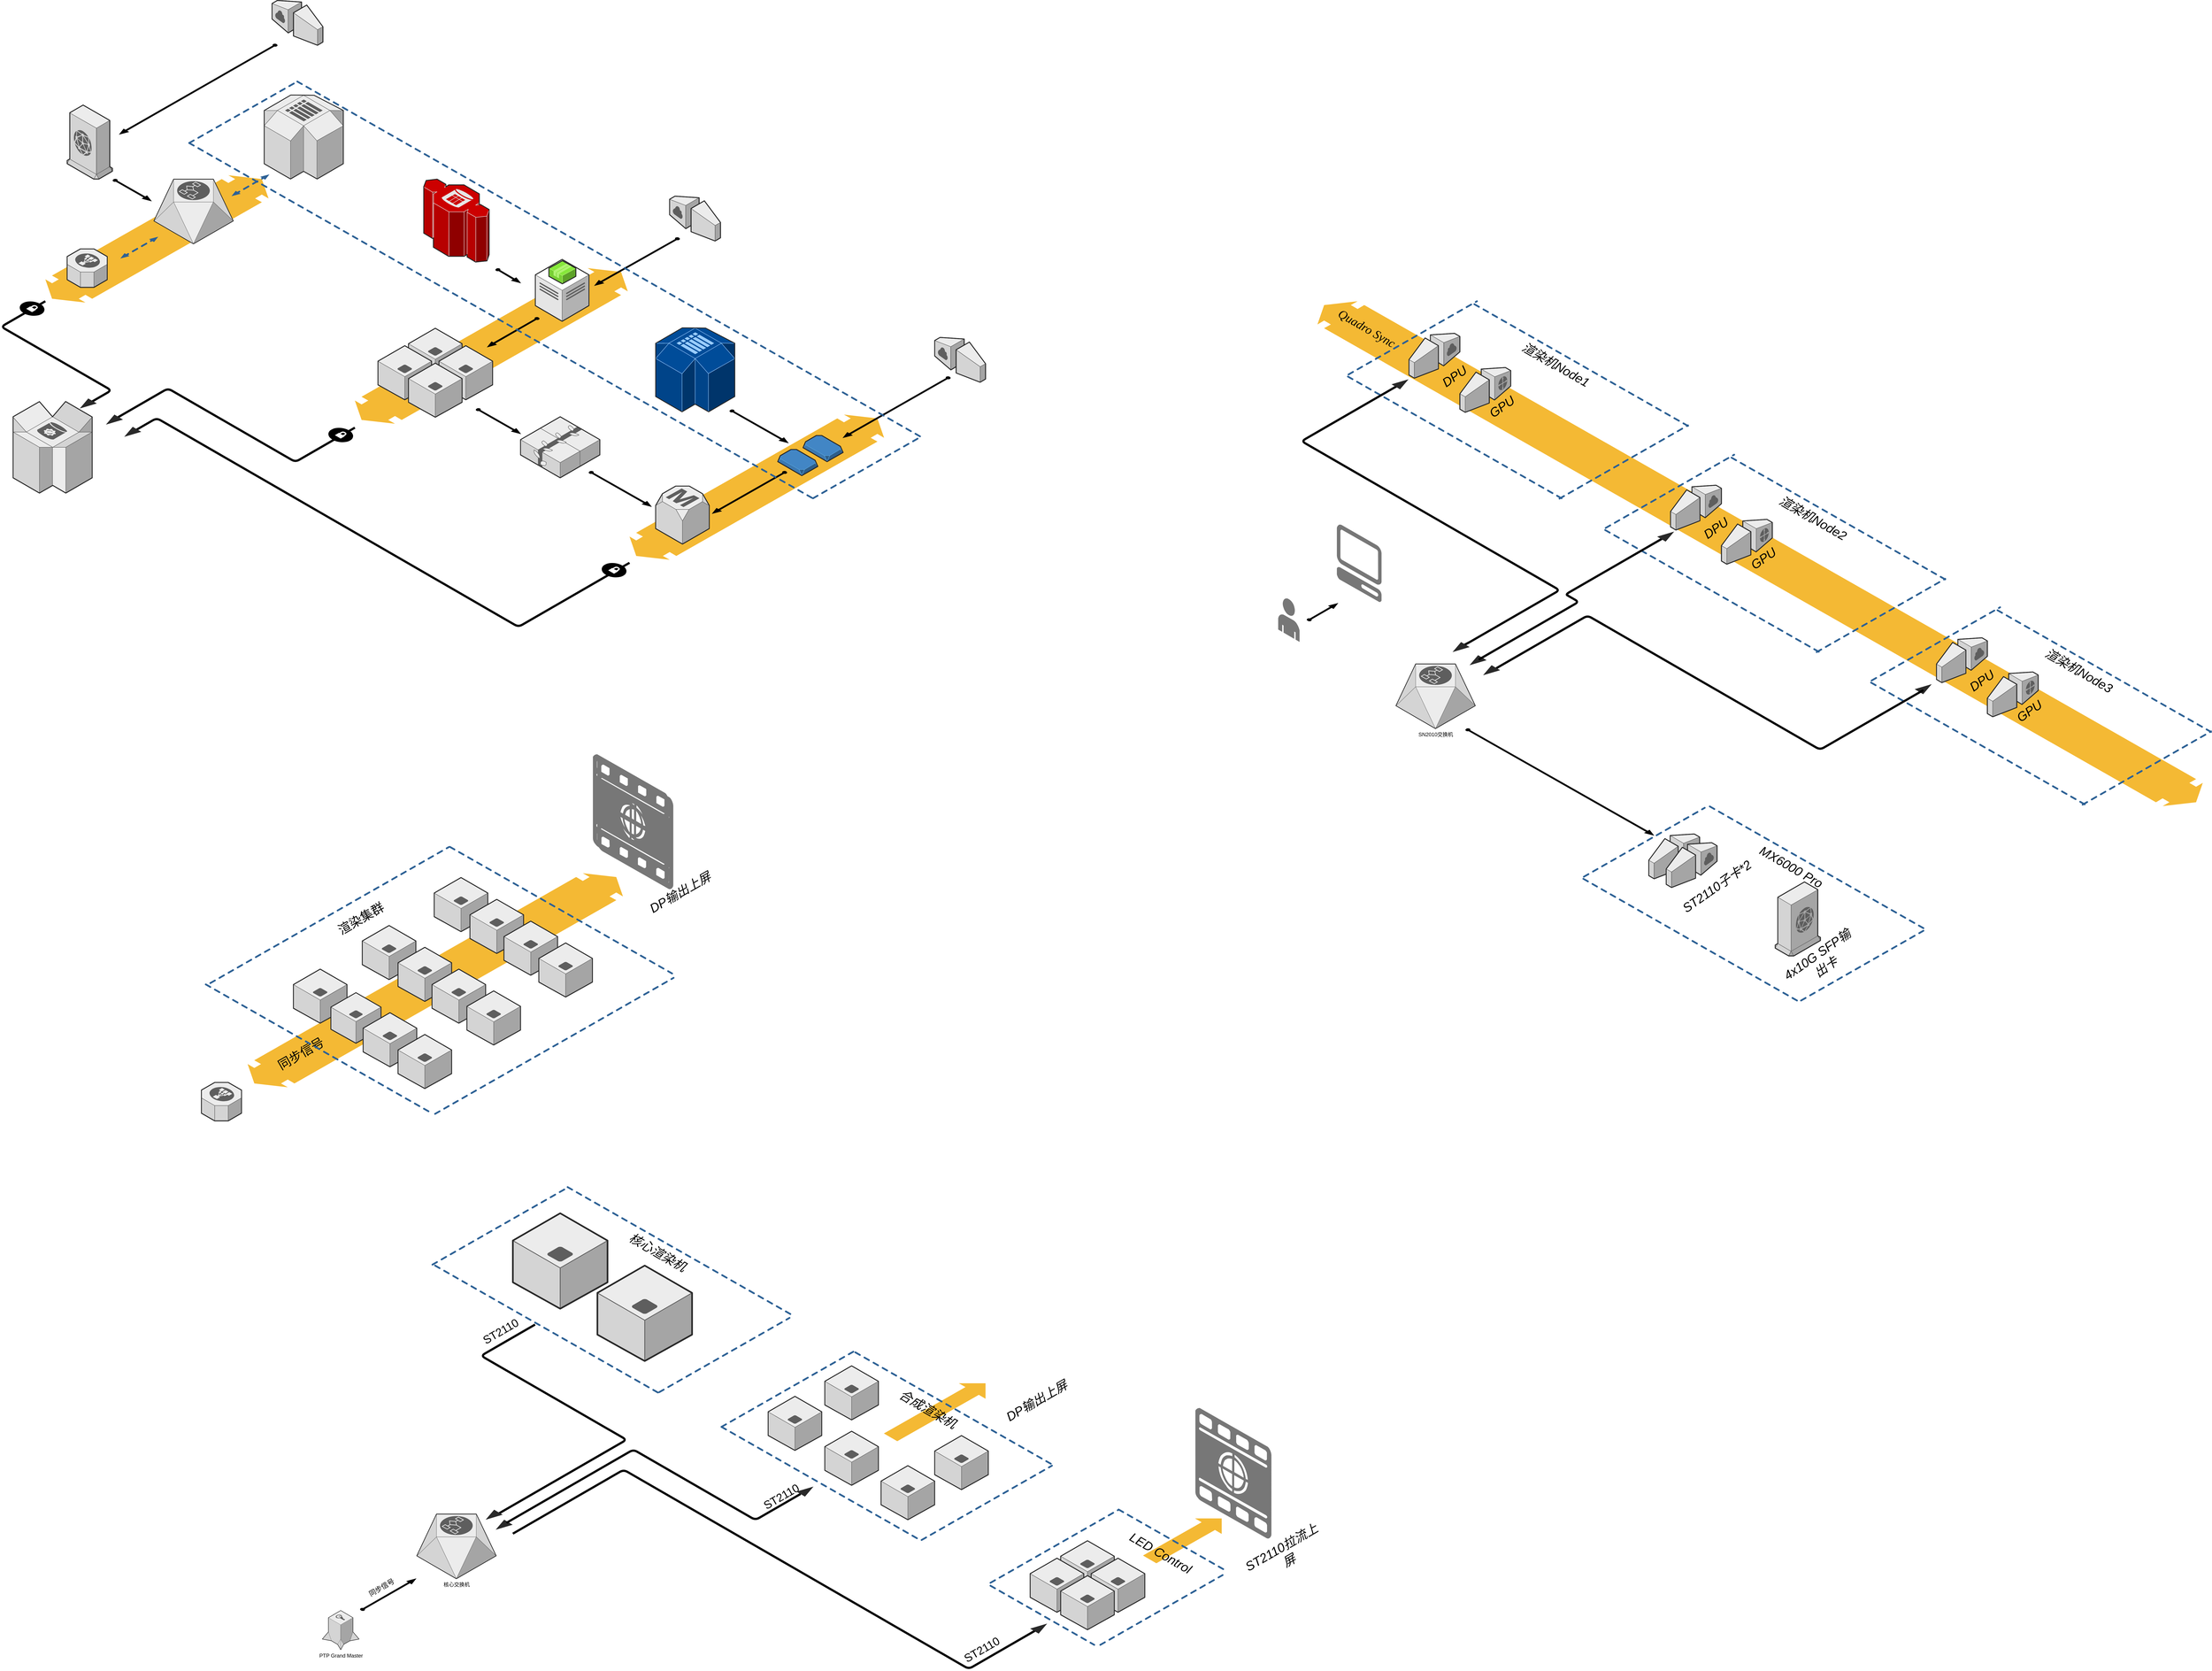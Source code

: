 <mxfile version="22.1.5" type="github">
  <diagram name="Page-1" id="aaaa8250-4180-3840-79b5-4cada1eebb92">
    <mxGraphModel dx="4973" dy="2887" grid="1" gridSize="10" guides="1" tooltips="1" connect="0" arrows="0" fold="1" page="1" pageScale="1" pageWidth="850" pageHeight="1100" background="none" math="0" shadow="0">
      <root>
        <mxCell id="0" />
        <mxCell id="1" parent="0" />
        <mxCell id="WJitUZROPLv8cLEDqopb-120" value="" style="verticalLabelPosition=bottom;html=1;verticalAlign=top;strokeWidth=1;align=center;outlineConnect=0;dashed=0;outlineConnect=0;shape=mxgraph.aws3d.flatEdge2;strokeColor=none;fillColor=#F4B934;aspect=fixed;" vertex="1" parent="1">
          <mxGeometry x="2779.86" y="3860" width="180.54" height="102.84" as="geometry" />
        </mxCell>
        <mxCell id="WJitUZROPLv8cLEDqopb-98" value="ST2110" style="edgeLabel;html=1;align=center;verticalAlign=middle;resizable=0;points=[];rotation=-30;fontSize=26;" vertex="1" connectable="0" parent="1">
          <mxGeometry x="1950.003" y="3810.004" as="geometry" />
        </mxCell>
        <mxCell id="WJitUZROPLv8cLEDqopb-100" value="" style="verticalLabelPosition=bottom;html=1;verticalAlign=top;strokeWidth=1;align=center;outlineConnect=0;dashed=0;outlineConnect=0;shape=mxgraph.aws3d.flatEdge2;strokeColor=none;fillColor=#F4B934;aspect=fixed;" vertex="1" parent="1">
          <mxGeometry x="2185.5" y="3550" width="233.2" height="132.84" as="geometry" />
        </mxCell>
        <mxCell id="WJitUZROPLv8cLEDqopb-32" value="" style="verticalLabelPosition=bottom;html=1;verticalAlign=top;strokeWidth=1;dashed=0;shape=mxgraph.aws3d.flatDoubleEdge;fillColor=#000000;aspect=fixed;rounded=1;shadow=0;comic=0;fontFamily=Verdana;fontSize=12;flipV=1;" vertex="1" parent="1">
          <mxGeometry x="726.01" y="2380" width="860.97" height="491" as="geometry" />
        </mxCell>
        <mxCell id="WJitUZROPLv8cLEDqopb-33" value="同步信号" style="text;html=1;strokeColor=none;fillColor=none;align=center;verticalAlign=middle;whiteSpace=wrap;rounded=0;shadow=1;fontStyle=0;rotation=-30;fontSize=29;" vertex="1" parent="1">
          <mxGeometry x="752.06" y="2764" width="193.44" height="60" as="geometry" />
        </mxCell>
        <mxCell id="d5ac148becb70bc-7" value="" style="verticalLabelPosition=bottom;html=1;verticalAlign=top;strokeWidth=1;dashed=0;shape=mxgraph.aws3d.flatDoubleEdge;fillColor=#000000;aspect=fixed;rounded=1;shadow=0;comic=0;fontFamily=Verdana;fontSize=12;flipV=1;" parent="1" vertex="1">
          <mxGeometry x="1602" y="1328" width="584" height="333" as="geometry" />
        </mxCell>
        <mxCell id="1a8abee3a6cfdf20-38" value="" style="verticalLabelPosition=bottom;html=1;verticalAlign=top;strokeWidth=1;dashed=0;shape=mxgraph.aws3d.flatDoubleEdge;fillColor=#000000;aspect=fixed;rounded=1;shadow=0;comic=0;fontFamily=Verdana;fontSize=12;flipV=1;" parent="1" vertex="1">
          <mxGeometry x="972" y="992" width="626" height="357" as="geometry" />
        </mxCell>
        <mxCell id="1a8abee3a6cfdf20-28" value="" style="verticalLabelPosition=bottom;html=1;verticalAlign=top;strokeWidth=1;dashed=0;shape=mxgraph.aws3d.flatDoubleEdge;fillColor=#000000;aspect=fixed;rounded=1;shadow=0;comic=0;fontFamily=Verdana;fontSize=12;flipV=1;" parent="1" vertex="1">
          <mxGeometry x="262" y="779" width="512" height="292" as="geometry" />
        </mxCell>
        <mxCell id="1a8abee3a6cfdf20-3" value="" style="edgeStyle=isometricEdgeStyle;endArrow=none;html=1;labelBackgroundColor=none;strokeWidth=5;fontFamily=Verdana;fontSize=12" parent="1" edge="1">
          <mxGeometry width="50" height="100" relative="1" as="geometry">
            <mxPoint x="352" y="1308" as="sourcePoint" />
            <mxPoint x="262" y="1068" as="targetPoint" />
            <Array as="points">
              <mxPoint x="302" y="1208" />
            </Array>
          </mxGeometry>
        </mxCell>
        <mxCell id="1a8abee3a6cfdf20-4" value="" style="verticalLabelPosition=bottom;html=1;verticalAlign=top;strokeWidth=1;dashed=0;shape=mxgraph.aws3d.dynamoDb;fillColor=#ECECEC;strokeColor=#5E5E5E;aspect=fixed;rounded=1;shadow=0;comic=0;fontSize=12" parent="1" vertex="1">
          <mxGeometry x="188" y="1298" width="181.5" height="210" as="geometry" />
        </mxCell>
        <mxCell id="1a8abee3a6cfdf20-5" value="" style="edgeStyle=isometricEdgeStyle;endArrow=none;html=1;labelBackgroundColor=none;strokeColor=#000000;strokeWidth=5;fontFamily=Verdana;fontSize=12" parent="1" edge="1">
          <mxGeometry width="50" height="100" relative="1" as="geometry">
            <mxPoint x="422" y="1338" as="sourcePoint" />
            <mxPoint x="972" y="1358" as="targetPoint" />
            <Array as="points">
              <mxPoint x="682" y="1348" />
            </Array>
          </mxGeometry>
        </mxCell>
        <mxCell id="1a8abee3a6cfdf20-6" value="" style="verticalLabelPosition=bottom;html=1;verticalAlign=top;strokeWidth=1;dashed=0;shape=mxgraph.aws3d.elasticLoadBalancing;fillColor=#ECECEC;strokeColor=#5E5E5E;aspect=fixed;rounded=1;shadow=0;comic=0;fontSize=12;" parent="1" vertex="1">
          <mxGeometry x="312" y="948" width="92" height="88.17" as="geometry" />
        </mxCell>
        <mxCell id="1a8abee3a6cfdf20-7" value="" style="verticalLabelPosition=bottom;html=1;verticalAlign=top;strokeWidth=1;dashed=0;shape=mxgraph.aws3d.workflowService;fillColor=#ECECEC;strokeColor=#5E5E5E;aspect=fixed;rounded=1;shadow=0;comic=0;fontSize=12" parent="1" vertex="1">
          <mxGeometry x="511" y="788" width="182.2" height="148.4" as="geometry" />
        </mxCell>
        <mxCell id="1a8abee3a6cfdf20-8" value="" style="verticalLabelPosition=bottom;html=1;verticalAlign=top;strokeWidth=1;dashed=0;shape=mxgraph.aws3d.cloudfront;fillColor=#ECECEC;strokeColor=#5E5E5E;aspect=fixed;rounded=1;shadow=0;comic=0;fontSize=12" parent="1" vertex="1">
          <mxGeometry x="312" y="618" width="103.8" height="169.8" as="geometry" />
        </mxCell>
        <mxCell id="1a8abee3a6cfdf20-9" value="" style="verticalLabelPosition=bottom;html=1;verticalAlign=top;strokeWidth=1;dashed=0;shape=mxgraph.aws3d.internetGateway;fillColor=#ECECEC;strokeColor=#5E5E5E;aspect=fixed;rounded=1;shadow=0;comic=0;fontSize=12;flipH=1;flipV=0;" parent="1" vertex="1">
          <mxGeometry x="782" y="378" width="116.7" height="102.8" as="geometry" />
        </mxCell>
        <mxCell id="1a8abee3a6cfdf20-10" value="" style="verticalLabelPosition=bottom;html=1;verticalAlign=top;strokeWidth=1;dashed=0;shape=mxgraph.aws3d.internetGateway;fillColor=#ECECEC;strokeColor=#5E5E5E;aspect=fixed;rounded=1;shadow=0;comic=0;fontSize=12;flipH=1;flipV=0;" parent="1" vertex="1">
          <mxGeometry x="1694" y="827" width="116.7" height="102.8" as="geometry" />
        </mxCell>
        <mxCell id="1a8abee3a6cfdf20-11" value="" style="verticalLabelPosition=bottom;html=1;verticalAlign=top;strokeWidth=1;dashed=0;shape=mxgraph.aws3d.internetGateway;fillColor=#ECECEC;strokeColor=#5E5E5E;aspect=fixed;rounded=1;shadow=0;comic=0;fontSize=12;flipH=1;flipV=0;" parent="1" vertex="1">
          <mxGeometry x="2302" y="1151" width="116.7" height="102.8" as="geometry" />
        </mxCell>
        <mxCell id="1a8abee3a6cfdf20-12" value="" style="verticalLabelPosition=bottom;html=1;verticalAlign=top;strokeWidth=1;dashed=0;shape=mxgraph.aws3d.redshift;fillColor=#CC0000;strokeColor=#E6E6E6;aspect=fixed;rounded=1;shadow=0;comic=0;fontSize=12" parent="1" vertex="1">
          <mxGeometry x="1130" y="788" width="150" height="190" as="geometry" />
        </mxCell>
        <mxCell id="1a8abee3a6cfdf20-13" value="" style="verticalLabelPosition=bottom;html=1;verticalAlign=top;strokeWidth=1;dashed=0;shape=mxgraph.aws3d.simpleDb2;fillColor=#ECECEC;strokeColor=#5E5E5E;aspect=fixed;rounded=1;shadow=0;comic=0;fontSize=12" parent="1" vertex="1">
          <mxGeometry x="764" y="595" width="181.5" height="192.6" as="geometry" />
        </mxCell>
        <mxCell id="1a8abee3a6cfdf20-14" value="" style="verticalLabelPosition=bottom;html=1;verticalAlign=top;strokeWidth=1;dashed=0;shape=mxgraph.aws3d.snapshot;fillColor=#4286c5;strokeColor=#57A2D8;aspect=fixed;rounded=1;shadow=0;comic=0;fontSize=12" parent="1" vertex="1">
          <mxGeometry x="2000" y="1376" width="92" height="60" as="geometry" />
        </mxCell>
        <mxCell id="1a8abee3a6cfdf20-15" value="" style="verticalLabelPosition=bottom;html=1;verticalAlign=top;strokeWidth=1;dashed=0;shape=mxgraph.aws3d.application_server;fillColor=#ECECEC;strokeColor=#5E5E5E;aspect=fixed;rounded=1;shadow=0;comic=0;fontSize=12" parent="1" vertex="1">
          <mxGeometry x="1095" y="1130" width="123" height="124" as="geometry" />
        </mxCell>
        <mxCell id="1a8abee3a6cfdf20-16" value="" style="verticalLabelPosition=bottom;html=1;verticalAlign=top;strokeWidth=1;dashed=0;shape=mxgraph.aws3d.application_server;fillColor=#ECECEC;strokeColor=#5E5E5E;aspect=fixed;rounded=1;shadow=0;comic=0;fontSize=12" parent="1" vertex="1">
          <mxGeometry x="1025" y="1170" width="123" height="124" as="geometry" />
        </mxCell>
        <mxCell id="1a8abee3a6cfdf20-17" value="" style="verticalLabelPosition=bottom;html=1;verticalAlign=top;strokeWidth=1;dashed=0;shape=mxgraph.aws3d.application_server;fillColor=#ECECEC;strokeColor=#5E5E5E;aspect=fixed;rounded=1;shadow=0;comic=0;fontSize=12" parent="1" vertex="1">
          <mxGeometry x="1165" y="1170" width="123" height="124" as="geometry" />
        </mxCell>
        <mxCell id="1a8abee3a6cfdf20-18" value="" style="verticalLabelPosition=bottom;html=1;verticalAlign=top;strokeWidth=1;dashed=0;shape=mxgraph.aws3d.application_server;fillColor=#ECECEC;strokeColor=#5E5E5E;aspect=fixed;rounded=1;shadow=0;comic=0;fontSize=12" parent="1" vertex="1">
          <mxGeometry x="1095" y="1210" width="123" height="124" as="geometry" />
        </mxCell>
        <mxCell id="1a8abee3a6cfdf20-19" value="" style="verticalLabelPosition=bottom;html=1;verticalAlign=top;strokeWidth=1;dashed=0;shape=mxgraph.aws3d.elasticBeanstalk;fillColor=#ECECEC;strokeColor=#5E5E5E;aspect=fixed;rounded=1;shadow=0;comic=0;fontSize=12" parent="1" vertex="1">
          <mxGeometry x="1352" y="1333" width="182" height="140" as="geometry" />
        </mxCell>
        <mxCell id="1a8abee3a6cfdf20-20" value="" style="verticalLabelPosition=bottom;html=1;verticalAlign=top;strokeWidth=1;dashed=0;shape=mxgraph.aws3d.simpleDb2;fillColor=#004C99;strokeColor=#99CCFF;aspect=fixed;rounded=1;shadow=0;comic=0;fontSize=12" parent="1" vertex="1">
          <mxGeometry x="1662" y="1129" width="181.5" height="192.6" as="geometry" />
        </mxCell>
        <mxCell id="1a8abee3a6cfdf20-22" value="" style="verticalLabelPosition=bottom;html=1;verticalAlign=top;strokeWidth=1;dashed=0;shape=mxgraph.aws3d.dataCenter;fillColor=#ffffff;strokeColor=#5E5E5E;aspect=fixed;rounded=1;shadow=0;comic=0;fontSize=12" parent="1" vertex="1">
          <mxGeometry x="1386" y="972" width="123" height="142" as="geometry" />
        </mxCell>
        <mxCell id="1a8abee3a6cfdf20-23" value="" style="verticalLabelPosition=bottom;html=1;verticalAlign=top;strokeWidth=1;dashed=0;shape=mxgraph.aws3d.application2;fillColor=#86E83A;strokeColor=#B0F373;aspect=fixed;rounded=1;shadow=0;comic=0;fontSize=12" parent="1" vertex="1">
          <mxGeometry x="1417" y="975" width="62" height="53" as="geometry" />
        </mxCell>
        <mxCell id="1a8abee3a6cfdf20-25" value="" style="verticalLabelPosition=bottom;html=1;verticalAlign=top;strokeWidth=1;dashed=0;shape=mxgraph.aws3d.arrowhead;aspect=fixed;rounded=1;shadow=0;comic=0;fillColor=none;fontFamily=Verdana;fontSize=12;fontColor=#000000;flipV=1;" parent="1" vertex="1">
          <mxGeometry x="341" y="1291" width="39" height="23" as="geometry" />
        </mxCell>
        <mxCell id="1a8abee3a6cfdf20-27" value="" style="verticalLabelPosition=bottom;html=1;verticalAlign=top;strokeWidth=1;dashed=0;shape=mxgraph.aws3d.arrowhead;aspect=fixed;rounded=1;shadow=0;comic=0;fillColor=none;fontFamily=Verdana;fontSize=12;fontColor=#000000;flipV=1;" parent="1" vertex="1">
          <mxGeometry x="401" y="1328" width="39" height="23" as="geometry" />
        </mxCell>
        <mxCell id="1a8abee3a6cfdf20-1" value="" style="verticalLabelPosition=bottom;html=1;verticalAlign=top;strokeWidth=1;dashed=0;shape=mxgraph.aws3d.secureConnection;fillColor=#000000;strokeColor=#ffffff;aspect=fixed;rounded=1;shadow=0;comic=0;fontSize=12" parent="1" vertex="1">
          <mxGeometry x="203" y="1068" width="57.0" height="34" as="geometry" />
        </mxCell>
        <mxCell id="1a8abee3a6cfdf20-29" value="" style="verticalLabelPosition=bottom;html=1;verticalAlign=top;strokeWidth=1;dashed=0;shape=mxgraph.aws3d.dashedEdgeDouble;fillColor=#000000;aspect=fixed;rounded=1;shadow=0;comic=0;fontFamily=Verdana;fontSize=12;flipV=1;" parent="1" vertex="1">
          <mxGeometry x="434" y="920" width="87" height="50" as="geometry" />
        </mxCell>
        <mxCell id="1a8abee3a6cfdf20-30" value="" style="verticalLabelPosition=bottom;html=1;verticalAlign=top;strokeWidth=1;dashed=0;shape=mxgraph.aws3d.dashedEdgeDouble;fillColor=#000000;aspect=fixed;rounded=1;shadow=0;comic=0;fontFamily=Verdana;fontSize=12;flipV=1;" parent="1" vertex="1">
          <mxGeometry x="689" y="777" width="87" height="50" as="geometry" />
        </mxCell>
        <mxCell id="1a8abee3a6cfdf20-33" value="" style="verticalLabelPosition=bottom;html=1;verticalAlign=top;strokeWidth=1;dashed=0;shape=mxgraph.aws3d.arrowSE;fillColor=#000000;aspect=fixed;rounded=1;shadow=0;comic=0;fontFamily=Verdana;fontSize=12;" parent="1" vertex="1">
          <mxGeometry x="417" y="788" width="88" height="50" as="geometry" />
        </mxCell>
        <mxCell id="1a8abee3a6cfdf20-34" value="" style="verticalLabelPosition=bottom;html=1;verticalAlign=top;strokeWidth=1;dashed=0;shape=mxgraph.aws3d.arrowSW;fillColor=#000000;aspect=fixed;rounded=1;shadow=0;comic=0;fontFamily=Verdana;fontSize=12;" parent="1" vertex="1">
          <mxGeometry x="432" y="478" width="362" height="207" as="geometry" />
        </mxCell>
        <mxCell id="1a8abee3a6cfdf20-35" value="" style="verticalLabelPosition=bottom;html=1;verticalAlign=top;strokeWidth=1;dashed=0;shape=mxgraph.aws3d.arrowSE;fillColor=#000000;aspect=fixed;rounded=1;shadow=0;comic=0;fontFamily=Verdana;fontSize=12" parent="1" vertex="1">
          <mxGeometry x="1295" y="993" width="57" height="33" as="geometry" />
        </mxCell>
        <mxCell id="1a8abee3a6cfdf20-36" value="" style="verticalLabelPosition=bottom;html=1;verticalAlign=top;strokeWidth=1;dashed=0;shape=mxgraph.aws3d.arrowSW;fillColor=#000000;aspect=fixed;rounded=1;shadow=0;comic=0;fontFamily=Verdana;fontSize=12" parent="1" vertex="1">
          <mxGeometry x="1522" y="922" width="195" height="110" as="geometry" />
        </mxCell>
        <mxCell id="1a8abee3a6cfdf20-37" value="" style="verticalLabelPosition=bottom;html=1;verticalAlign=top;strokeWidth=1;dashed=0;shape=mxgraph.aws3d.arrowSW;fillColor=#000000;aspect=fixed;rounded=1;shadow=0;comic=0;fontFamily=Verdana;fontSize=12" parent="1" vertex="1">
          <mxGeometry x="1276" y="1105" width="119" height="68" as="geometry" />
        </mxCell>
        <mxCell id="1a8abee3a6cfdf20-39" value="" style="verticalLabelPosition=bottom;html=1;verticalAlign=top;strokeWidth=1;dashed=0;shape=mxgraph.aws3d.arrowSE;fillColor=#000000;aspect=fixed;rounded=1;shadow=0;comic=0;fontFamily=Verdana;fontSize=12" parent="1" vertex="1">
          <mxGeometry x="1250" y="1314" width="102" height="58" as="geometry" />
        </mxCell>
        <mxCell id="d5ac148becb70bc-1" value="" style="verticalLabelPosition=bottom;html=1;verticalAlign=top;strokeWidth=1;dashed=0;shape=mxgraph.aws3d.arrowSE;fillColor=#000000;aspect=fixed;rounded=1;shadow=0;comic=0;fontFamily=Verdana;fontSize=12" parent="1" vertex="1">
          <mxGeometry x="1509" y="1458" width="143" height="81" as="geometry" />
        </mxCell>
        <mxCell id="d5ac148becb70bc-2" value="" style="verticalLabelPosition=bottom;html=1;verticalAlign=top;strokeWidth=1;dashed=0;shape=mxgraph.aws3d.snapshot;fillColor=#4286c5;strokeColor=#57A2D8;aspect=fixed;rounded=1;shadow=0;comic=0;fontFamily=Verdana;fontSize=12" parent="1" vertex="1">
          <mxGeometry x="1942" y="1408" width="92" height="60" as="geometry" />
        </mxCell>
        <mxCell id="d5ac148becb70bc-3" value="" style="verticalLabelPosition=bottom;html=1;verticalAlign=top;strokeWidth=1;dashed=0;shape=mxgraph.aws3d.rdsMaster;fillColor=#ECECEC;strokeColor=#5E5E5E;aspect=fixed;rounded=1;shadow=0;comic=0;fontFamily=Verdana;fontSize=12" parent="1" vertex="1">
          <mxGeometry x="1662" y="1492" width="123" height="133" as="geometry" />
        </mxCell>
        <mxCell id="d5ac148becb70bc-4" value="" style="verticalLabelPosition=bottom;html=1;verticalAlign=top;strokeWidth=1;dashed=0;shape=mxgraph.aws3d.arrowSW;fillColor=#000000;aspect=fixed;rounded=1;shadow=0;comic=0;fontFamily=Verdana;fontSize=12" parent="1" vertex="1">
          <mxGeometry x="1792" y="1458" width="171" height="97" as="geometry" />
        </mxCell>
        <mxCell id="d5ac148becb70bc-5" value="" style="verticalLabelPosition=bottom;html=1;verticalAlign=top;strokeWidth=1;dashed=0;shape=mxgraph.aws3d.arrowSE;fillColor=#000000;aspect=fixed;rounded=1;shadow=0;comic=0;fontFamily=Verdana;fontSize=12" parent="1" vertex="1">
          <mxGeometry x="1832" y="1317" width="134" height="76" as="geometry" />
        </mxCell>
        <mxCell id="d5ac148becb70bc-6" value="" style="verticalLabelPosition=bottom;html=1;verticalAlign=top;strokeWidth=1;dashed=0;shape=mxgraph.aws3d.arrowSW;fillColor=#000000;aspect=fixed;rounded=1;shadow=0;comic=0;fontFamily=Verdana;fontSize=12" parent="1" vertex="1">
          <mxGeometry x="2092" y="1241" width="246" height="140" as="geometry" />
        </mxCell>
        <mxCell id="d5ac148becb70bc-8" value="" style="verticalLabelPosition=bottom;html=1;verticalAlign=top;strokeWidth=1;dashed=0;shape=mxgraph.aws3d.dashedArrowlessEdge;aspect=fixed;rounded=1;shadow=0;comic=0;fontFamily=Verdana;fontSize=12" parent="1" vertex="1">
          <mxGeometry x="840" y="564" width="1432" height="816" as="geometry" />
        </mxCell>
        <mxCell id="d5ac148becb70bc-9" value="" style="verticalLabelPosition=bottom;html=1;verticalAlign=top;strokeWidth=1;dashed=0;shape=mxgraph.aws3d.dashedArrowlessEdge;aspect=fixed;rounded=1;shadow=0;comic=0;fontFamily=Verdana;fontSize=12" parent="1" vertex="1">
          <mxGeometry x="592" y="705" width="1432" height="816" as="geometry" />
        </mxCell>
        <mxCell id="d5ac148becb70bc-10" value="" style="verticalLabelPosition=bottom;html=1;verticalAlign=top;strokeWidth=1;dashed=0;shape=mxgraph.aws3d.dashedArrowlessEdge;fillColor=#000000;aspect=fixed;rounded=1;shadow=0;comic=0;fontFamily=Verdana;fontSize=12;fontColor=#000000;flipV=1;" parent="1" vertex="1">
          <mxGeometry x="592" y="564" width="248" height="141" as="geometry" />
        </mxCell>
        <mxCell id="d5ac148becb70bc-12" value="" style="verticalLabelPosition=bottom;html=1;verticalAlign=top;strokeWidth=1;dashed=0;shape=mxgraph.aws3d.dashedArrowlessEdge;aspect=fixed;rounded=1;shadow=0;comic=0;fontFamily=Verdana;fontSize=12;flipV=1;" parent="1" vertex="1">
          <mxGeometry x="2023" y="1378" width="249" height="142" as="geometry" />
        </mxCell>
        <mxCell id="1a8abee3a6cfdf20-2" value="" style="verticalLabelPosition=bottom;html=1;verticalAlign=top;strokeWidth=1;dashed=0;shape=mxgraph.aws3d.secureConnection;fillColor=#000000;strokeColor=#ffffff;aspect=fixed;rounded=1;shadow=0;comic=0;fontSize=12" parent="1" vertex="1">
          <mxGeometry x="911" y="1358" width="57.0" height="34" as="geometry" />
        </mxCell>
        <mxCell id="d5ac148becb70bc-14" value="" style="edgeStyle=isometricEdgeStyle;endArrow=none;html=1;labelBackgroundColor=none;strokeWidth=5;fontFamily=Verdana;fontSize=12" parent="1" edge="1">
          <mxGeometry width="50" height="100" relative="1" as="geometry">
            <mxPoint x="462" y="1368" as="sourcePoint" />
            <mxPoint x="1602" y="1668" as="targetPoint" />
            <Array as="points">
              <mxPoint x="902" y="1558" />
            </Array>
          </mxGeometry>
        </mxCell>
        <mxCell id="d5ac148becb70bc-15" value="" style="verticalLabelPosition=bottom;html=1;verticalAlign=top;strokeWidth=1;dashed=0;shape=mxgraph.aws3d.arrowhead;aspect=fixed;rounded=1;shadow=0;comic=0;fillColor=none;fontFamily=Verdana;fontSize=12;fontColor=#000000;flipV=1;" parent="1" vertex="1">
          <mxGeometry x="443" y="1356" width="39" height="23" as="geometry" />
        </mxCell>
        <mxCell id="d5ac148becb70bc-16" value="" style="verticalLabelPosition=bottom;html=1;verticalAlign=top;strokeWidth=1;dashed=0;shape=mxgraph.aws3d.secureConnection;fillColor=#000000;strokeColor=#ffffff;aspect=fixed;rounded=1;shadow=0;comic=0;fontSize=12" parent="1" vertex="1">
          <mxGeometry x="1538" y="1668" width="57.0" height="34" as="geometry" />
        </mxCell>
        <mxCell id="WJitUZROPLv8cLEDqopb-4" value="" style="verticalLabelPosition=bottom;html=1;verticalAlign=top;strokeWidth=1;dashed=0;shape=mxgraph.aws3d.application_server;fillColor=#ECECEC;strokeColor=#5E5E5E;aspect=fixed;rounded=1;shadow=0;comic=0;fontSize=12" vertex="1" parent="1">
          <mxGeometry x="1154" y="2390" width="123" height="124" as="geometry" />
        </mxCell>
        <mxCell id="WJitUZROPLv8cLEDqopb-5" value="" style="verticalLabelPosition=bottom;html=1;verticalAlign=top;strokeWidth=1;dashed=0;shape=mxgraph.aws3d.application_server;fillColor=#ECECEC;strokeColor=#5E5E5E;aspect=fixed;rounded=1;shadow=0;comic=0;fontSize=12" vertex="1" parent="1">
          <mxGeometry x="1236" y="2440" width="123" height="124" as="geometry" />
        </mxCell>
        <mxCell id="WJitUZROPLv8cLEDqopb-6" value="" style="verticalLabelPosition=bottom;html=1;verticalAlign=top;strokeWidth=1;dashed=0;shape=mxgraph.aws3d.application_server;fillColor=#ECECEC;strokeColor=#5E5E5E;aspect=fixed;rounded=1;shadow=0;comic=0;fontSize=12" vertex="1" parent="1">
          <mxGeometry x="1314" y="2490" width="123" height="124" as="geometry" />
        </mxCell>
        <mxCell id="WJitUZROPLv8cLEDqopb-7" value="" style="verticalLabelPosition=bottom;html=1;verticalAlign=top;strokeWidth=1;dashed=0;shape=mxgraph.aws3d.application_server;fillColor=#ECECEC;strokeColor=#5E5E5E;aspect=fixed;rounded=1;shadow=0;comic=0;fontSize=12" vertex="1" parent="1">
          <mxGeometry x="1394" y="2540" width="123" height="124" as="geometry" />
        </mxCell>
        <mxCell id="WJitUZROPLv8cLEDqopb-8" value="" style="verticalLabelPosition=bottom;html=1;verticalAlign=top;strokeWidth=1;dashed=0;shape=mxgraph.aws3d.application_server;fillColor=#ECECEC;strokeColor=#5E5E5E;aspect=fixed;rounded=1;shadow=0;comic=0;fontSize=12" vertex="1" parent="1">
          <mxGeometry x="989" y="2500" width="123" height="124" as="geometry" />
        </mxCell>
        <mxCell id="WJitUZROPLv8cLEDqopb-9" value="" style="verticalLabelPosition=bottom;html=1;verticalAlign=top;strokeWidth=1;dashed=0;shape=mxgraph.aws3d.application_server;fillColor=#ECECEC;strokeColor=#5E5E5E;aspect=fixed;rounded=1;shadow=0;comic=0;fontSize=12" vertex="1" parent="1">
          <mxGeometry x="1071" y="2550" width="123" height="124" as="geometry" />
        </mxCell>
        <mxCell id="WJitUZROPLv8cLEDqopb-10" value="" style="verticalLabelPosition=bottom;html=1;verticalAlign=top;strokeWidth=1;dashed=0;shape=mxgraph.aws3d.application_server;fillColor=#ECECEC;strokeColor=#5E5E5E;aspect=fixed;rounded=1;shadow=0;comic=0;fontSize=12" vertex="1" parent="1">
          <mxGeometry x="1149" y="2600" width="123" height="124" as="geometry" />
        </mxCell>
        <mxCell id="WJitUZROPLv8cLEDqopb-11" value="" style="verticalLabelPosition=bottom;html=1;verticalAlign=top;strokeWidth=1;dashed=0;shape=mxgraph.aws3d.application_server;fillColor=#ECECEC;strokeColor=#5E5E5E;aspect=fixed;rounded=1;shadow=0;comic=0;fontSize=12" vertex="1" parent="1">
          <mxGeometry x="1229" y="2650" width="123" height="124" as="geometry" />
        </mxCell>
        <mxCell id="WJitUZROPLv8cLEDqopb-12" value="" style="verticalLabelPosition=bottom;html=1;verticalAlign=top;strokeWidth=1;dashed=0;shape=mxgraph.aws3d.application_server;fillColor=#ECECEC;strokeColor=#5E5E5E;aspect=fixed;rounded=1;shadow=0;comic=0;fontSize=12" vertex="1" parent="1">
          <mxGeometry x="831" y="2600" width="123" height="124" as="geometry" />
        </mxCell>
        <mxCell id="WJitUZROPLv8cLEDqopb-13" value="" style="verticalLabelPosition=bottom;html=1;verticalAlign=top;strokeWidth=1;dashed=0;shape=mxgraph.aws3d.application_server;fillColor=#ECECEC;strokeColor=#5E5E5E;aspect=fixed;rounded=1;shadow=0;comic=0;fontSize=12" vertex="1" parent="1">
          <mxGeometry x="916.97" y="2654" width="115.06" height="116" as="geometry" />
        </mxCell>
        <mxCell id="WJitUZROPLv8cLEDqopb-14" value="" style="verticalLabelPosition=bottom;html=1;verticalAlign=top;strokeWidth=1;dashed=0;shape=mxgraph.aws3d.application_server;fillColor=#ECECEC;strokeColor=#5E5E5E;aspect=fixed;rounded=1;shadow=0;comic=0;fontSize=12" vertex="1" parent="1">
          <mxGeometry x="991" y="2700" width="123" height="124" as="geometry" />
        </mxCell>
        <mxCell id="WJitUZROPLv8cLEDqopb-15" value="" style="verticalLabelPosition=bottom;html=1;verticalAlign=top;strokeWidth=1;dashed=0;shape=mxgraph.aws3d.application_server;fillColor=#ECECEC;strokeColor=#5E5E5E;aspect=fixed;rounded=1;shadow=0;comic=0;fontSize=12" vertex="1" parent="1">
          <mxGeometry x="1071" y="2750" width="123" height="124" as="geometry" />
        </mxCell>
        <mxCell id="WJitUZROPLv8cLEDqopb-25" value="" style="verticalLabelPosition=bottom;html=1;verticalAlign=top;strokeWidth=1;dashed=0;shape=mxgraph.aws3d.dashedArrowlessEdge;aspect=fixed;rounded=1;shadow=0;comic=0;fontFamily=Verdana;fontSize=12" vertex="1" parent="1">
          <mxGeometry x="630" y="2635.05" width="517.61" height="294.95" as="geometry" />
        </mxCell>
        <mxCell id="WJitUZROPLv8cLEDqopb-26" value="" style="verticalLabelPosition=bottom;html=1;verticalAlign=top;strokeWidth=1;dashed=0;shape=mxgraph.aws3d.dashedArrowlessEdge;aspect=fixed;rounded=1;shadow=0;comic=0;fontFamily=Verdana;fontSize=12;flipV=1;" vertex="1" parent="1">
          <mxGeometry x="640.55" y="2320" width="547.1" height="312" as="geometry" />
        </mxCell>
        <mxCell id="WJitUZROPLv8cLEDqopb-27" value="" style="verticalLabelPosition=bottom;html=1;verticalAlign=top;strokeWidth=1;dashed=0;shape=mxgraph.aws3d.dashedArrowlessEdge;aspect=fixed;rounded=1;shadow=0;comic=0;fontFamily=Verdana;fontSize=12" vertex="1" parent="1">
          <mxGeometry x="1190" y="2319.58" width="509.67" height="290.42" as="geometry" />
        </mxCell>
        <mxCell id="WJitUZROPLv8cLEDqopb-28" value="" style="verticalLabelPosition=bottom;html=1;verticalAlign=top;strokeWidth=1;dashed=0;shape=mxgraph.aws3d.dashedArrowlessEdge;aspect=fixed;rounded=1;shadow=0;comic=0;fontFamily=Verdana;fontSize=12;flipV=1;" vertex="1" parent="1">
          <mxGeometry x="1156" y="2620" width="547.1" height="312" as="geometry" />
        </mxCell>
        <mxCell id="WJitUZROPLv8cLEDqopb-30" value="渲染集群" style="text;html=1;strokeColor=none;fillColor=none;align=center;verticalAlign=middle;whiteSpace=wrap;rounded=0;shadow=1;fontStyle=0;rotation=-30;fontSize=29;" vertex="1" parent="1">
          <mxGeometry x="890" y="2454" width="193.44" height="60" as="geometry" />
        </mxCell>
        <mxCell id="WJitUZROPLv8cLEDqopb-31" value="" style="verticalLabelPosition=bottom;html=1;verticalAlign=top;strokeWidth=1;dashed=0;shape=mxgraph.aws3d.elasticLoadBalancing;fillColor=#ECECEC;strokeColor=#5E5E5E;aspect=fixed;rounded=1;shadow=0;comic=0;fontSize=12;" vertex="1" parent="1">
          <mxGeometry x="620" y="2860" width="92" height="88.17" as="geometry" />
        </mxCell>
        <mxCell id="WJitUZROPLv8cLEDqopb-56" value="核心交换机" style="verticalLabelPosition=bottom;html=1;verticalAlign=top;strokeWidth=1;align=center;outlineConnect=0;dashed=0;outlineConnect=0;shape=mxgraph.aws3d.workflowService;fillColor=#ECECEC;strokeColor=#5E5E5E;aspect=fixed;" vertex="1" parent="1">
          <mxGeometry x="1114" y="3850" width="182.2" height="148.4" as="geometry" />
        </mxCell>
        <mxCell id="WJitUZROPLv8cLEDqopb-57" value="PTP Grand Master" style="verticalLabelPosition=bottom;html=1;verticalAlign=top;strokeWidth=1;align=center;outlineConnect=0;dashed=0;outlineConnect=0;shape=mxgraph.aws3d.securityTokenService;fillColor=#ECECEC;strokeColor=#5E5E5E;aspect=fixed;" vertex="1" parent="1">
          <mxGeometry x="897.31" y="4071.27" width="84.38" height="90" as="geometry" />
        </mxCell>
        <mxCell id="WJitUZROPLv8cLEDqopb-58" value="" style="verticalLabelPosition=bottom;html=1;verticalAlign=top;strokeWidth=1;align=center;outlineConnect=0;dashed=0;outlineConnect=0;shape=mxgraph.aws3d.arrowNE;fillColor=#000000;aspect=fixed;" vertex="1" parent="1">
          <mxGeometry x="984.47" y="3998.4" width="127.53" height="72.87" as="geometry" />
        </mxCell>
        <mxCell id="WJitUZROPLv8cLEDqopb-59" value="同步信号" style="text;html=1;strokeColor=none;fillColor=none;align=center;verticalAlign=middle;whiteSpace=wrap;rounded=0;shadow=1;fontStyle=0;rotation=-30;fontSize=16;" vertex="1" parent="1">
          <mxGeometry x="972" y="3998.4" width="122.94" height="40" as="geometry" />
        </mxCell>
        <mxCell id="WJitUZROPLv8cLEDqopb-60" value="" style="verticalLabelPosition=bottom;html=1;verticalAlign=top;strokeWidth=1;dashed=0;shape=mxgraph.aws3d.application_server;fillColor=#ECECEC;strokeColor=#5E5E5E;aspect=fixed;rounded=1;shadow=0;comic=0;fontSize=12" vertex="1" parent="1">
          <mxGeometry x="1528.33" y="3280" width="217.18" height="218.95" as="geometry" />
        </mxCell>
        <mxCell id="WJitUZROPLv8cLEDqopb-61" value="" style="verticalLabelPosition=bottom;html=1;verticalAlign=top;strokeWidth=1;dashed=0;shape=mxgraph.aws3d.dashedArrowlessEdge;aspect=fixed;rounded=1;shadow=0;comic=0;fontFamily=Verdana;fontSize=12;flipV=1;" vertex="1" parent="1">
          <mxGeometry x="1670" y="3400" width="299.03" height="170.53" as="geometry" />
        </mxCell>
        <mxCell id="WJitUZROPLv8cLEDqopb-62" value="" style="verticalLabelPosition=bottom;html=1;verticalAlign=top;strokeWidth=1;dashed=0;shape=mxgraph.aws3d.dashedArrowlessEdge;aspect=fixed;rounded=1;shadow=0;comic=0;fontFamily=Verdana;fontSize=12" vertex="1" parent="1">
          <mxGeometry x="1156" y="3280" width="517.61" height="294.95" as="geometry" />
        </mxCell>
        <mxCell id="WJitUZROPLv8cLEDqopb-63" value="" style="verticalLabelPosition=bottom;html=1;verticalAlign=top;strokeWidth=1;dashed=0;shape=mxgraph.aws3d.dashedArrowlessEdge;aspect=fixed;rounded=1;shadow=0;comic=0;fontFamily=Verdana;fontSize=12;flipV=1;" vertex="1" parent="1">
          <mxGeometry x="1150" y="3100" width="311.91" height="177.88" as="geometry" />
        </mxCell>
        <mxCell id="WJitUZROPLv8cLEDqopb-64" value="" style="verticalLabelPosition=bottom;html=1;verticalAlign=top;strokeWidth=1;dashed=0;shape=mxgraph.aws3d.dashedArrowlessEdge;aspect=fixed;rounded=1;shadow=0;comic=0;fontFamily=Verdana;fontSize=12" vertex="1" parent="1">
          <mxGeometry x="1460" y="3100" width="517.61" height="294.95" as="geometry" />
        </mxCell>
        <mxCell id="WJitUZROPLv8cLEDqopb-65" value="" style="verticalLabelPosition=bottom;html=1;verticalAlign=top;strokeWidth=1;dashed=0;shape=mxgraph.aws3d.application_server;fillColor=#ECECEC;strokeColor=#5E5E5E;aspect=fixed;rounded=1;shadow=0;comic=0;fontSize=12" vertex="1" parent="1">
          <mxGeometry x="1334.41" y="3160" width="217.18" height="218.95" as="geometry" />
        </mxCell>
        <mxCell id="WJitUZROPLv8cLEDqopb-66" value="核心渲染机" style="text;html=1;strokeColor=none;fillColor=none;align=center;verticalAlign=middle;whiteSpace=wrap;rounded=0;shadow=1;fontStyle=2;rotation=30;fontSize=29;" vertex="1" parent="1">
          <mxGeometry x="1570" y="3220" width="193.44" height="60" as="geometry" />
        </mxCell>
        <mxCell id="WJitUZROPLv8cLEDqopb-68" value="" style="verticalLabelPosition=bottom;html=1;verticalAlign=top;strokeWidth=1;dashed=0;shape=mxgraph.aws3d.application_server;fillColor=#ECECEC;strokeColor=#5E5E5E;aspect=fixed;rounded=1;shadow=0;comic=0;fontSize=12" vertex="1" parent="1">
          <mxGeometry x="1920" y="3580" width="123" height="124" as="geometry" />
        </mxCell>
        <mxCell id="WJitUZROPLv8cLEDqopb-72" value="" style="edgeStyle=isometricEdgeStyle;endArrow=none;html=1;labelBackgroundColor=none;strokeWidth=5;fontFamily=Verdana;fontSize=12;entryX=0.443;entryY=0.459;entryDx=0;entryDy=0;entryPerimeter=0;" edge="1" parent="1" target="WJitUZROPLv8cLEDqopb-62">
          <mxGeometry width="50" height="100" relative="1" as="geometry">
            <mxPoint x="1300" y="3850" as="sourcePoint" />
            <mxPoint x="1365.4" y="3430" as="targetPoint" />
            <Array as="points">
              <mxPoint x="1405.4" y="3570" />
            </Array>
          </mxGeometry>
        </mxCell>
        <mxCell id="WJitUZROPLv8cLEDqopb-75" value="ST2110" style="edgeLabel;html=1;align=center;verticalAlign=middle;resizable=0;points=[];rotation=-30;fontSize=26;" vertex="1" connectable="0" parent="WJitUZROPLv8cLEDqopb-72">
          <mxGeometry x="0.069" y="2" relative="1" as="geometry">
            <mxPoint x="-181" y="-189" as="offset" />
          </mxGeometry>
        </mxCell>
        <mxCell id="WJitUZROPLv8cLEDqopb-74" value="" style="verticalLabelPosition=bottom;html=1;verticalAlign=top;strokeWidth=1;dashed=0;shape=mxgraph.aws3d.arrowhead;aspect=fixed;rounded=1;shadow=0;comic=0;fillColor=none;fontFamily=Verdana;fontSize=12;fontColor=#000000;flipV=1;" vertex="1" parent="1">
          <mxGeometry x="1272" y="3840" width="39" height="23" as="geometry" />
        </mxCell>
        <mxCell id="WJitUZROPLv8cLEDqopb-76" value="" style="verticalLabelPosition=bottom;html=1;verticalAlign=top;strokeWidth=1;dashed=0;shape=mxgraph.aws3d.dashedArrowlessEdge;aspect=fixed;rounded=1;shadow=0;comic=0;fontFamily=Verdana;fontSize=12;flipV=1;" vertex="1" parent="1">
          <mxGeometry x="1813" y="3472.12" width="311.91" height="177.88" as="geometry" />
        </mxCell>
        <mxCell id="WJitUZROPLv8cLEDqopb-77" value="" style="verticalLabelPosition=bottom;html=1;verticalAlign=top;strokeWidth=1;dashed=0;shape=mxgraph.aws3d.dashedArrowlessEdge;aspect=fixed;rounded=1;shadow=0;comic=0;fontFamily=Verdana;fontSize=12" vertex="1" parent="1">
          <mxGeometry x="2120" y="3479.05" width="457.94" height="260.95" as="geometry" />
        </mxCell>
        <mxCell id="WJitUZROPLv8cLEDqopb-78" value="" style="verticalLabelPosition=bottom;html=1;verticalAlign=top;strokeWidth=1;dashed=0;shape=mxgraph.aws3d.dashedArrowlessEdge;aspect=fixed;rounded=1;shadow=0;comic=0;fontFamily=Verdana;fontSize=12" vertex="1" parent="1">
          <mxGeometry x="1813" y="3650" width="456.28" height="260" as="geometry" />
        </mxCell>
        <mxCell id="WJitUZROPLv8cLEDqopb-79" value="" style="verticalLabelPosition=bottom;html=1;verticalAlign=top;strokeWidth=1;dashed=0;shape=mxgraph.aws3d.dashedArrowlessEdge;aspect=fixed;rounded=1;shadow=0;comic=0;fontFamily=Verdana;fontSize=12;flipV=1;" vertex="1" parent="1">
          <mxGeometry x="2272" y="3739" width="299.03" height="170.53" as="geometry" />
        </mxCell>
        <mxCell id="WJitUZROPLv8cLEDqopb-80" value="合成渲染机" style="text;html=1;strokeColor=none;fillColor=none;align=center;verticalAlign=middle;whiteSpace=wrap;rounded=0;shadow=1;fontStyle=2;rotation=30;fontSize=29;" vertex="1" parent="1">
          <mxGeometry x="2190" y="3579.53" width="193.44" height="60" as="geometry" />
        </mxCell>
        <mxCell id="WJitUZROPLv8cLEDqopb-81" value="" style="verticalLabelPosition=bottom;html=1;verticalAlign=top;strokeWidth=1;dashed=0;shape=mxgraph.aws3d.application_server;fillColor=#ECECEC;strokeColor=#5E5E5E;aspect=fixed;rounded=1;shadow=0;comic=0;fontSize=12" vertex="1" parent="1">
          <mxGeometry x="2050" y="3660" width="123" height="124" as="geometry" />
        </mxCell>
        <mxCell id="WJitUZROPLv8cLEDqopb-82" value="" style="verticalLabelPosition=bottom;html=1;verticalAlign=top;strokeWidth=1;dashed=0;shape=mxgraph.aws3d.application_server;fillColor=#ECECEC;strokeColor=#5E5E5E;aspect=fixed;rounded=1;shadow=0;comic=0;fontSize=12" vertex="1" parent="1">
          <mxGeometry x="2179" y="3739" width="123" height="124" as="geometry" />
        </mxCell>
        <mxCell id="WJitUZROPLv8cLEDqopb-83" value="" style="verticalLabelPosition=bottom;html=1;verticalAlign=top;strokeWidth=1;dashed=0;shape=mxgraph.aws3d.application_server;fillColor=#ECECEC;strokeColor=#5E5E5E;aspect=fixed;rounded=1;shadow=0;comic=0;fontSize=12" vertex="1" parent="1">
          <mxGeometry x="2050" y="3510" width="123" height="124" as="geometry" />
        </mxCell>
        <mxCell id="WJitUZROPLv8cLEDqopb-84" value="" style="verticalLabelPosition=bottom;html=1;verticalAlign=top;strokeWidth=1;dashed=0;shape=mxgraph.aws3d.application_server;fillColor=#ECECEC;strokeColor=#5E5E5E;aspect=fixed;rounded=1;shadow=0;comic=0;fontSize=12" vertex="1" parent="1">
          <mxGeometry x="2302" y="3670" width="123" height="124" as="geometry" />
        </mxCell>
        <mxCell id="WJitUZROPLv8cLEDqopb-86" value="" style="verticalLabelPosition=bottom;html=1;verticalAlign=top;strokeWidth=1;dashed=0;shape=mxgraph.aws3d.arrowhead;aspect=fixed;rounded=1;shadow=0;comic=0;fillColor=none;fontFamily=Verdana;fontSize=12;fontColor=#000000;flipV=1;" vertex="1" parent="1">
          <mxGeometry x="1295" y="3863" width="39" height="23" as="geometry" />
        </mxCell>
        <mxCell id="WJitUZROPLv8cLEDqopb-96" value="" style="edgeStyle=isometricEdgeStyle;endArrow=none;html=1;labelBackgroundColor=none;strokeColor=#000000;strokeWidth=5;fontFamily=Verdana;fontSize=12;entryX=0.758;entryY=0.733;entryDx=0;entryDy=0;entryPerimeter=0;" edge="1" parent="1" target="WJitUZROPLv8cLEDqopb-92">
          <mxGeometry width="50" height="100" relative="1" as="geometry">
            <mxPoint x="1320" y="3870" as="sourcePoint" />
            <mxPoint x="1990" y="3810" as="targetPoint" />
            <Array as="points">
              <mxPoint x="1753" y="3784.06" />
            </Array>
          </mxGeometry>
        </mxCell>
        <mxCell id="WJitUZROPLv8cLEDqopb-92" value="" style="verticalLabelPosition=bottom;html=1;verticalAlign=top;strokeWidth=1;dashed=0;shape=mxgraph.aws3d.arrowhead;aspect=fixed;rounded=1;shadow=0;comic=0;fillColor=none;fontFamily=Verdana;fontSize=12;fontColor=#000000;flipV=1;flipH=0;rotation=-180;" vertex="1" parent="1">
          <mxGeometry x="1985" y="3787" width="39" height="23" as="geometry" />
        </mxCell>
        <mxCell id="WJitUZROPLv8cLEDqopb-101" value="" style="verticalLabelPosition=bottom;html=1;verticalAlign=top;strokeWidth=1;align=center;outlineConnect=0;dashed=0;outlineConnect=0;shape=mxgraph.aws3d.image;strokeColor=none;fillColor=#777777;aspect=fixed;" vertex="1" parent="1">
          <mxGeometry x="1518" y="2107" width="174.42" height="300" as="geometry" />
        </mxCell>
        <mxCell id="WJitUZROPLv8cLEDqopb-102" value="DP输出上屏" style="text;html=1;strokeColor=none;fillColor=none;align=center;verticalAlign=middle;whiteSpace=wrap;rounded=0;shadow=1;fontStyle=2;rotation=-30;fontSize=29;" vertex="1" parent="1">
          <mxGeometry x="2440" y="3560.0" width="193.44" height="60" as="geometry" />
        </mxCell>
        <mxCell id="WJitUZROPLv8cLEDqopb-103" value="" style="edgeStyle=isometricEdgeStyle;endArrow=none;html=1;labelBackgroundColor=none;strokeWidth=5;fontFamily=Verdana;fontSize=12" edge="1" parent="1" source="WJitUZROPLv8cLEDqopb-106">
          <mxGeometry width="50" height="100" relative="1" as="geometry">
            <mxPoint x="1395.44" y="3816.29" as="sourcePoint" />
            <mxPoint x="2535.44" y="4116.29" as="targetPoint" />
            <Array as="points" />
          </mxGeometry>
        </mxCell>
        <mxCell id="WJitUZROPLv8cLEDqopb-107" value="" style="edgeStyle=isometricEdgeStyle;endArrow=none;html=1;labelBackgroundColor=none;strokeWidth=5;fontFamily=Verdana;fontSize=12" edge="1" parent="1" target="WJitUZROPLv8cLEDqopb-106">
          <mxGeometry width="50" height="100" relative="1" as="geometry">
            <mxPoint x="1334.41" y="3895.02" as="sourcePoint" />
            <mxPoint x="2474.41" y="4195.02" as="targetPoint" />
            <Array as="points">
              <mxPoint x="1990" y="3980" />
            </Array>
          </mxGeometry>
        </mxCell>
        <mxCell id="WJitUZROPLv8cLEDqopb-106" value="" style="verticalLabelPosition=bottom;html=1;verticalAlign=top;strokeWidth=1;dashed=0;shape=mxgraph.aws3d.arrowhead;aspect=fixed;rounded=1;shadow=0;comic=0;fillColor=none;fontFamily=Verdana;fontSize=12;fontColor=#000000;flipV=1;flipH=0;rotation=-180;" vertex="1" parent="1">
          <mxGeometry x="2521.03" y="4101.27" width="39" height="23" as="geometry" />
        </mxCell>
        <mxCell id="WJitUZROPLv8cLEDqopb-108" value="ST2110" style="edgeLabel;html=1;align=center;verticalAlign=middle;resizable=0;points=[];rotation=-30;fontSize=26;" vertex="1" connectable="0" parent="1">
          <mxGeometry x="2410.003" y="4161.274" as="geometry" />
        </mxCell>
        <mxCell id="WJitUZROPLv8cLEDqopb-109" value="" style="verticalLabelPosition=bottom;html=1;verticalAlign=top;strokeWidth=1;align=center;outlineConnect=0;dashed=0;outlineConnect=0;shape=mxgraph.aws3d.application_server;fillColor=#ECECEC;strokeColor=#5E5E5E;aspect=fixed;" vertex="1" parent="1">
          <mxGeometry x="2591.03" y="3911.27" width="123" height="124" as="geometry" />
        </mxCell>
        <mxCell id="WJitUZROPLv8cLEDqopb-110" value="" style="verticalLabelPosition=bottom;html=1;verticalAlign=top;strokeWidth=1;align=center;outlineConnect=0;dashed=0;outlineConnect=0;shape=mxgraph.aws3d.application_server;fillColor=#ECECEC;strokeColor=#5E5E5E;aspect=fixed;" vertex="1" parent="1">
          <mxGeometry x="2521.03" y="3951.27" width="123" height="124" as="geometry" />
        </mxCell>
        <mxCell id="WJitUZROPLv8cLEDqopb-111" value="" style="verticalLabelPosition=bottom;html=1;verticalAlign=top;strokeWidth=1;align=center;outlineConnect=0;dashed=0;outlineConnect=0;shape=mxgraph.aws3d.application_server;fillColor=#ECECEC;strokeColor=#5E5E5E;aspect=fixed;" vertex="1" parent="1">
          <mxGeometry x="2661.03" y="3951.27" width="123" height="124" as="geometry" />
        </mxCell>
        <mxCell id="WJitUZROPLv8cLEDqopb-112" value="" style="verticalLabelPosition=bottom;html=1;verticalAlign=top;strokeWidth=1;align=center;outlineConnect=0;dashed=0;outlineConnect=0;shape=mxgraph.aws3d.application_server;fillColor=#ECECEC;strokeColor=#5E5E5E;aspect=fixed;" vertex="1" parent="1">
          <mxGeometry x="2591.03" y="3991.27" width="123" height="124" as="geometry" />
        </mxCell>
        <mxCell id="WJitUZROPLv8cLEDqopb-113" value="" style="verticalLabelPosition=bottom;html=1;verticalAlign=top;strokeWidth=1;dashed=0;shape=mxgraph.aws3d.dashedArrowlessEdge;aspect=fixed;rounded=1;shadow=0;comic=0;fontFamily=Verdana;fontSize=12;flipV=1;" vertex="1" parent="1">
          <mxGeometry x="2430" y="3840" width="294.03" height="167.68" as="geometry" />
        </mxCell>
        <mxCell id="WJitUZROPLv8cLEDqopb-114" value="" style="verticalLabelPosition=bottom;html=1;verticalAlign=top;strokeWidth=1;dashed=0;shape=mxgraph.aws3d.dashedArrowlessEdge;aspect=fixed;rounded=1;shadow=0;comic=0;fontFamily=Verdana;fontSize=12" vertex="1" parent="1">
          <mxGeometry x="2430" y="4014.38" width="238" height="135.62" as="geometry" />
        </mxCell>
        <mxCell id="WJitUZROPLv8cLEDqopb-117" value="" style="verticalLabelPosition=bottom;html=1;verticalAlign=top;strokeWidth=1;dashed=0;shape=mxgraph.aws3d.dashedArrowlessEdge;aspect=fixed;rounded=1;shadow=0;comic=0;fontFamily=Verdana;fontSize=12" vertex="1" parent="1">
          <mxGeometry x="2724.03" y="3839.65" width="246.3" height="140.35" as="geometry" />
        </mxCell>
        <mxCell id="WJitUZROPLv8cLEDqopb-118" value="" style="verticalLabelPosition=bottom;html=1;verticalAlign=top;strokeWidth=1;dashed=0;shape=mxgraph.aws3d.dashedArrowlessEdge;aspect=fixed;rounded=1;shadow=0;comic=0;fontFamily=Verdana;fontSize=12;flipV=1;" vertex="1" parent="1">
          <mxGeometry x="2682" y="3990" width="280.56" height="160" as="geometry" />
        </mxCell>
        <mxCell id="WJitUZROPLv8cLEDqopb-119" value="LED Control" style="text;html=1;strokeColor=none;fillColor=none;align=center;verticalAlign=middle;whiteSpace=wrap;rounded=0;shadow=1;fontStyle=2;rotation=30;fontSize=29;" vertex="1" parent="1">
          <mxGeometry x="2724.03" y="3909.53" width="193.44" height="60" as="geometry" />
        </mxCell>
        <mxCell id="WJitUZROPLv8cLEDqopb-121" value="" style="verticalLabelPosition=bottom;html=1;verticalAlign=top;strokeWidth=1;align=center;outlineConnect=0;dashed=0;outlineConnect=0;shape=mxgraph.aws3d.image;strokeColor=none;fillColor=#777777;aspect=fixed;" vertex="1" parent="1">
          <mxGeometry x="2900" y="3606.53" width="174.42" height="300" as="geometry" />
        </mxCell>
        <mxCell id="WJitUZROPLv8cLEDqopb-122" value="ST2110拉流上屏" style="text;html=1;strokeColor=none;fillColor=none;align=center;verticalAlign=middle;whiteSpace=wrap;rounded=0;shadow=1;fontStyle=2;rotation=-30;fontSize=29;" vertex="1" parent="1">
          <mxGeometry x="3010" y="3911.27" width="193.44" height="60" as="geometry" />
        </mxCell>
        <mxCell id="WJitUZROPLv8cLEDqopb-123" value="" style="verticalLabelPosition=bottom;html=1;verticalAlign=top;strokeWidth=1;align=center;outlineConnect=0;dashed=0;outlineConnect=0;shape=mxgraph.aws3d.image;strokeColor=none;fillColor=#777777;aspect=fixed;" vertex="1" parent="1">
          <mxGeometry x="1528" y="2117" width="174.42" height="300" as="geometry" />
        </mxCell>
        <mxCell id="WJitUZROPLv8cLEDqopb-124" value="DP输出上屏" style="text;html=1;strokeColor=none;fillColor=none;align=center;verticalAlign=middle;whiteSpace=wrap;rounded=0;shadow=1;fontStyle=2;rotation=-30;fontSize=29;" vertex="1" parent="1">
          <mxGeometry x="1622" y="2394.0" width="193.44" height="60" as="geometry" />
        </mxCell>
        <mxCell id="WJitUZROPLv8cLEDqopb-125" value="SN2010交换机" style="verticalLabelPosition=bottom;html=1;verticalAlign=top;strokeWidth=1;align=center;outlineConnect=0;dashed=0;outlineConnect=0;shape=mxgraph.aws3d.workflowService;fillColor=#ECECEC;strokeColor=#5E5E5E;aspect=fixed;" vertex="1" parent="1">
          <mxGeometry x="3360" y="1900" width="182.2" height="148.4" as="geometry" />
        </mxCell>
        <mxCell id="WJitUZROPLv8cLEDqopb-130" value="" style="group;fontStyle=0" vertex="1" connectable="0" parent="1">
          <mxGeometry x="3250" y="1068" width="1950.85" height="1130" as="geometry" />
        </mxCell>
        <mxCell id="WJitUZROPLv8cLEDqopb-210" value="" style="verticalLabelPosition=bottom;html=1;verticalAlign=top;strokeWidth=1;dashed=0;shape=mxgraph.aws3d.flatDoubleEdge;fillColor=#000000;aspect=fixed;rounded=1;shadow=0;comic=0;fontFamily=Verdana;fontSize=12;flipV=1;rotation=0;flipH=1;" vertex="1" parent="WJitUZROPLv8cLEDqopb-130">
          <mxGeometry x="-70" width="2030.85" height="1158" as="geometry" />
        </mxCell>
        <mxCell id="WJitUZROPLv8cLEDqopb-126" value="" style="verticalLabelPosition=bottom;html=1;verticalAlign=top;strokeWidth=1;dashed=0;shape=mxgraph.aws3d.dashedArrowlessEdge;aspect=fixed;rounded=1;shadow=0;comic=0;fontFamily=Verdana;fontSize=12;flipV=1;" vertex="1" parent="WJitUZROPLv8cLEDqopb-130">
          <mxGeometry x="485.281" y="284.664" width="294.719" height="168.073" as="geometry" />
        </mxCell>
        <mxCell id="WJitUZROPLv8cLEDqopb-127" value="" style="verticalLabelPosition=bottom;html=1;verticalAlign=top;strokeWidth=1;dashed=0;shape=mxgraph.aws3d.dashedArrowlessEdge;aspect=fixed;rounded=1;shadow=0;comic=0;fontFamily=Verdana;fontSize=12" vertex="1" parent="WJitUZROPLv8cLEDqopb-130">
          <mxGeometry y="172.812" width="490.015" height="279.226" as="geometry" />
        </mxCell>
        <mxCell id="WJitUZROPLv8cLEDqopb-128" value="" style="verticalLabelPosition=bottom;html=1;verticalAlign=top;strokeWidth=1;dashed=0;shape=mxgraph.aws3d.dashedArrowlessEdge;aspect=fixed;rounded=1;shadow=0;comic=0;fontFamily=Verdana;fontSize=12;flipV=1;" vertex="1" parent="WJitUZROPLv8cLEDqopb-130">
          <mxGeometry x="1.184" width="294.719" height="168.073" as="geometry" />
        </mxCell>
        <mxCell id="WJitUZROPLv8cLEDqopb-129" value="" style="verticalLabelPosition=bottom;html=1;verticalAlign=top;strokeWidth=1;dashed=0;shape=mxgraph.aws3d.dashedArrowlessEdge;aspect=fixed;rounded=1;shadow=0;comic=0;fontFamily=Verdana;fontSize=12" vertex="1" parent="WJitUZROPLv8cLEDqopb-130">
          <mxGeometry x="289.985" y="6.815" width="490.015" height="279.226" as="geometry" />
        </mxCell>
        <mxCell id="WJitUZROPLv8cLEDqopb-131" value="渲染机Node1" style="text;html=1;strokeColor=none;fillColor=none;align=center;verticalAlign=middle;whiteSpace=wrap;rounded=0;shadow=1;fontStyle=2;rotation=30;fontSize=29;" vertex="1" parent="WJitUZROPLv8cLEDqopb-130">
          <mxGeometry x="380" y="116.43" width="193.44" height="60" as="geometry" />
        </mxCell>
        <mxCell id="WJitUZROPLv8cLEDqopb-144" value="" style="verticalLabelPosition=bottom;html=1;verticalAlign=top;strokeWidth=1;align=center;outlineConnect=0;dashed=0;outlineConnect=0;shape=mxgraph.aws3d.internetGateway;fillColor=#ECECEC;strokeColor=#5E5E5E;aspect=fixed;" vertex="1" parent="WJitUZROPLv8cLEDqopb-130">
          <mxGeometry x="140" y="73.63" width="116.7" height="102.8" as="geometry" />
        </mxCell>
        <mxCell id="WJitUZROPLv8cLEDqopb-147" value="DPU" style="text;html=1;strokeColor=none;fillColor=none;align=center;verticalAlign=middle;whiteSpace=wrap;rounded=0;shadow=1;fontStyle=2;rotation=-35;fontSize=29;" vertex="1" parent="WJitUZROPLv8cLEDqopb-130">
          <mxGeometry x="148.29" y="142.0" width="193.44" height="60" as="geometry" />
        </mxCell>
        <mxCell id="WJitUZROPLv8cLEDqopb-148" value="" style="verticalLabelPosition=bottom;html=1;verticalAlign=top;strokeWidth=1;align=center;outlineConnect=0;dashed=0;outlineConnect=0;shape=mxgraph.aws3d.customerGateway;fillColor=#ECECEC;strokeColor=#5E5E5E;aspect=fixed;" vertex="1" parent="WJitUZROPLv8cLEDqopb-130">
          <mxGeometry x="256.7" y="152.0" width="116.7" height="102.8" as="geometry" />
        </mxCell>
        <mxCell id="WJitUZROPLv8cLEDqopb-158" value="GPU" style="text;html=1;strokeColor=none;fillColor=none;align=center;verticalAlign=middle;whiteSpace=wrap;rounded=0;shadow=1;fontStyle=2;rotation=-35;fontSize=29;" vertex="1" parent="WJitUZROPLv8cLEDqopb-130">
          <mxGeometry x="256.7" y="212.0" width="193.44" height="60" as="geometry" />
        </mxCell>
        <mxCell id="WJitUZROPLv8cLEDqopb-211" value="&lt;div style=&quot;font-size: medium; text-align: start;&quot; data-hash=&quot;00ed7acdc5367da3491e077a17b6fd28&quot; data-version=&quot;3.0.0&quot;&gt;&lt;/div&gt;&lt;div style=&quot;text-align: start;&quot; class=&quot;document&quot;&gt;&lt;div style=&quot;&quot; class=&quot;section&quot;&gt;&lt;p style=&quot;margin: 3pt 0pt; font-family: 等线; line-height: 19.067px;&quot; class=&quot;paragraph text-align-type-left&quot;&gt;&lt;font style=&quot;font-size: 28px;&quot;&gt;Quadro&amp;nbsp;Sync&lt;/font&gt;&lt;/p&gt;&lt;/div&gt;&lt;/div&gt;" style="text;html=1;strokeColor=none;fillColor=none;align=center;verticalAlign=middle;whiteSpace=wrap;rounded=0;shadow=1;fontStyle=2;rotation=30;fontSize=29;" vertex="1" parent="WJitUZROPLv8cLEDqopb-130">
          <mxGeometry x="-53.44" y="32" width="193.44" height="60" as="geometry" />
        </mxCell>
        <mxCell id="WJitUZROPLv8cLEDqopb-159" value="" style="verticalLabelPosition=bottom;html=1;verticalAlign=top;strokeWidth=1;align=center;outlineConnect=0;dashed=0;outlineConnect=0;shape=mxgraph.aws3d.end_user;strokeColor=none;fillColor=#777777;aspect=fixed;" vertex="1" parent="WJitUZROPLv8cLEDqopb-130">
          <mxGeometry x="-160" y="681.05" width="49" height="100.46" as="geometry" />
        </mxCell>
        <mxCell id="WJitUZROPLv8cLEDqopb-160" value="" style="verticalLabelPosition=bottom;html=1;verticalAlign=top;strokeWidth=1;align=center;outlineConnect=0;dashed=0;outlineConnect=0;shape=mxgraph.aws3d.client;aspect=fixed;strokeColor=none;fillColor=#777777;" vertex="1" parent="WJitUZROPLv8cLEDqopb-130">
          <mxGeometry x="-25.42" y="512" width="102.69" height="178" as="geometry" />
        </mxCell>
        <mxCell id="WJitUZROPLv8cLEDqopb-174" value="" style="verticalLabelPosition=bottom;html=1;verticalAlign=top;strokeWidth=1;align=center;outlineConnect=0;dashed=0;outlineConnect=0;shape=mxgraph.aws3d.arrowNE;fillColor=#000000;aspect=fixed;" vertex="1" parent="WJitUZROPLv8cLEDqopb-130">
          <mxGeometry x="-93.9" y="693" width="70.5" height="40.29" as="geometry" />
        </mxCell>
        <mxCell id="WJitUZROPLv8cLEDqopb-132" value="" style="group" vertex="1" connectable="0" parent="1">
          <mxGeometry x="3840" y="1420" width="780" height="459.91" as="geometry" />
        </mxCell>
        <mxCell id="WJitUZROPLv8cLEDqopb-133" value="" style="verticalLabelPosition=bottom;html=1;verticalAlign=top;strokeWidth=1;dashed=0;shape=mxgraph.aws3d.dashedArrowlessEdge;aspect=fixed;rounded=1;shadow=0;comic=0;fontFamily=Verdana;fontSize=12;flipV=1;" vertex="1" parent="WJitUZROPLv8cLEDqopb-132">
          <mxGeometry x="485.281" y="284.664" width="294.719" height="168.073" as="geometry" />
        </mxCell>
        <mxCell id="WJitUZROPLv8cLEDqopb-134" value="" style="verticalLabelPosition=bottom;html=1;verticalAlign=top;strokeWidth=1;dashed=0;shape=mxgraph.aws3d.dashedArrowlessEdge;aspect=fixed;rounded=1;shadow=0;comic=0;fontFamily=Verdana;fontSize=12" vertex="1" parent="WJitUZROPLv8cLEDqopb-132">
          <mxGeometry y="172.812" width="490.015" height="279.226" as="geometry" />
        </mxCell>
        <mxCell id="WJitUZROPLv8cLEDqopb-135" value="" style="verticalLabelPosition=bottom;html=1;verticalAlign=top;strokeWidth=1;dashed=0;shape=mxgraph.aws3d.dashedArrowlessEdge;aspect=fixed;rounded=1;shadow=0;comic=0;fontFamily=Verdana;fontSize=12;flipV=1;" vertex="1" parent="WJitUZROPLv8cLEDqopb-132">
          <mxGeometry x="1.184" width="294.719" height="168.073" as="geometry" />
        </mxCell>
        <mxCell id="WJitUZROPLv8cLEDqopb-136" value="" style="verticalLabelPosition=bottom;html=1;verticalAlign=top;strokeWidth=1;dashed=0;shape=mxgraph.aws3d.dashedArrowlessEdge;aspect=fixed;rounded=1;shadow=0;comic=0;fontFamily=Verdana;fontSize=12" vertex="1" parent="WJitUZROPLv8cLEDqopb-132">
          <mxGeometry x="289.985" y="6.815" width="490.015" height="279.226" as="geometry" />
        </mxCell>
        <mxCell id="WJitUZROPLv8cLEDqopb-137" value="渲染机Node2" style="text;html=1;strokeColor=none;fillColor=none;align=center;verticalAlign=middle;whiteSpace=wrap;rounded=0;shadow=1;fontStyle=2;rotation=30;fontSize=29;" vertex="1" parent="WJitUZROPLv8cLEDqopb-132">
          <mxGeometry x="380" y="116.43" width="193.44" height="60" as="geometry" />
        </mxCell>
        <mxCell id="WJitUZROPLv8cLEDqopb-166" value="" style="verticalLabelPosition=bottom;html=1;verticalAlign=top;strokeWidth=1;align=center;outlineConnect=0;dashed=0;outlineConnect=0;shape=mxgraph.aws3d.internetGateway;fillColor=#ECECEC;strokeColor=#5E5E5E;aspect=fixed;" vertex="1" parent="WJitUZROPLv8cLEDqopb-132">
          <mxGeometry x="150" y="70" width="116.7" height="102.8" as="geometry" />
        </mxCell>
        <mxCell id="WJitUZROPLv8cLEDqopb-167" value="DPU" style="text;html=1;strokeColor=none;fillColor=none;align=center;verticalAlign=middle;whiteSpace=wrap;rounded=0;shadow=1;fontStyle=2;rotation=-35;fontSize=29;" vertex="1" parent="WJitUZROPLv8cLEDqopb-132">
          <mxGeometry x="158.29" y="138.37" width="193.44" height="60" as="geometry" />
        </mxCell>
        <mxCell id="WJitUZROPLv8cLEDqopb-168" value="" style="verticalLabelPosition=bottom;html=1;verticalAlign=top;strokeWidth=1;align=center;outlineConnect=0;dashed=0;outlineConnect=0;shape=mxgraph.aws3d.customerGateway;fillColor=#ECECEC;strokeColor=#5E5E5E;aspect=fixed;" vertex="1" parent="WJitUZROPLv8cLEDqopb-132">
          <mxGeometry x="266.7" y="148.37" width="116.7" height="102.8" as="geometry" />
        </mxCell>
        <mxCell id="WJitUZROPLv8cLEDqopb-169" value="GPU" style="text;html=1;strokeColor=none;fillColor=none;align=center;verticalAlign=middle;whiteSpace=wrap;rounded=0;shadow=1;fontStyle=2;rotation=-35;fontSize=29;" vertex="1" parent="WJitUZROPLv8cLEDqopb-132">
          <mxGeometry x="266.7" y="208.37" width="193.44" height="60" as="geometry" />
        </mxCell>
        <mxCell id="WJitUZROPLv8cLEDqopb-138" value="" style="group" vertex="1" connectable="0" parent="1">
          <mxGeometry x="4450" y="1770" width="780" height="459.91" as="geometry" />
        </mxCell>
        <mxCell id="WJitUZROPLv8cLEDqopb-139" value="" style="verticalLabelPosition=bottom;html=1;verticalAlign=top;strokeWidth=1;dashed=0;shape=mxgraph.aws3d.dashedArrowlessEdge;aspect=fixed;rounded=1;shadow=0;comic=0;fontFamily=Verdana;fontSize=12;flipV=1;" vertex="1" parent="WJitUZROPLv8cLEDqopb-138">
          <mxGeometry x="485.281" y="284.664" width="294.719" height="168.073" as="geometry" />
        </mxCell>
        <mxCell id="WJitUZROPLv8cLEDqopb-140" value="" style="verticalLabelPosition=bottom;html=1;verticalAlign=top;strokeWidth=1;dashed=0;shape=mxgraph.aws3d.dashedArrowlessEdge;aspect=fixed;rounded=1;shadow=0;comic=0;fontFamily=Verdana;fontSize=12" vertex="1" parent="WJitUZROPLv8cLEDqopb-138">
          <mxGeometry y="172.812" width="490.015" height="279.226" as="geometry" />
        </mxCell>
        <mxCell id="WJitUZROPLv8cLEDqopb-141" value="" style="verticalLabelPosition=bottom;html=1;verticalAlign=top;strokeWidth=1;dashed=0;shape=mxgraph.aws3d.dashedArrowlessEdge;aspect=fixed;rounded=1;shadow=0;comic=0;fontFamily=Verdana;fontSize=12;flipV=1;" vertex="1" parent="WJitUZROPLv8cLEDqopb-138">
          <mxGeometry x="1.184" width="294.719" height="168.073" as="geometry" />
        </mxCell>
        <mxCell id="WJitUZROPLv8cLEDqopb-142" value="" style="verticalLabelPosition=bottom;html=1;verticalAlign=top;strokeWidth=1;dashed=0;shape=mxgraph.aws3d.dashedArrowlessEdge;aspect=fixed;rounded=1;shadow=0;comic=0;fontFamily=Verdana;fontSize=12" vertex="1" parent="WJitUZROPLv8cLEDqopb-138">
          <mxGeometry x="289.985" y="6.815" width="490.015" height="279.226" as="geometry" />
        </mxCell>
        <mxCell id="WJitUZROPLv8cLEDqopb-143" value="渲染机Node3" style="text;html=1;strokeColor=none;fillColor=none;align=center;verticalAlign=middle;whiteSpace=wrap;rounded=0;shadow=1;fontStyle=2;rotation=30;fontSize=29;" vertex="1" parent="WJitUZROPLv8cLEDqopb-138">
          <mxGeometry x="380" y="116.43" width="193.44" height="60" as="geometry" />
        </mxCell>
        <mxCell id="WJitUZROPLv8cLEDqopb-170" value="" style="verticalLabelPosition=bottom;html=1;verticalAlign=top;strokeWidth=1;align=center;outlineConnect=0;dashed=0;outlineConnect=0;shape=mxgraph.aws3d.internetGateway;fillColor=#ECECEC;strokeColor=#5E5E5E;aspect=fixed;" vertex="1" parent="WJitUZROPLv8cLEDqopb-138">
          <mxGeometry x="150" y="70" width="116.7" height="102.8" as="geometry" />
        </mxCell>
        <mxCell id="WJitUZROPLv8cLEDqopb-171" value="DPU" style="text;html=1;strokeColor=none;fillColor=none;align=center;verticalAlign=middle;whiteSpace=wrap;rounded=0;shadow=1;fontStyle=2;rotation=-35;fontSize=29;" vertex="1" parent="WJitUZROPLv8cLEDqopb-138">
          <mxGeometry x="158.29" y="138.37" width="193.44" height="60" as="geometry" />
        </mxCell>
        <mxCell id="WJitUZROPLv8cLEDqopb-172" value="" style="verticalLabelPosition=bottom;html=1;verticalAlign=top;strokeWidth=1;align=center;outlineConnect=0;dashed=0;outlineConnect=0;shape=mxgraph.aws3d.customerGateway;fillColor=#ECECEC;strokeColor=#5E5E5E;aspect=fixed;" vertex="1" parent="WJitUZROPLv8cLEDqopb-138">
          <mxGeometry x="266.7" y="148.37" width="116.7" height="102.8" as="geometry" />
        </mxCell>
        <mxCell id="WJitUZROPLv8cLEDqopb-173" value="GPU" style="text;html=1;strokeColor=none;fillColor=none;align=center;verticalAlign=middle;whiteSpace=wrap;rounded=0;shadow=1;fontStyle=2;rotation=-35;fontSize=29;" vertex="1" parent="WJitUZROPLv8cLEDqopb-138">
          <mxGeometry x="266.7" y="208.37" width="193.44" height="60" as="geometry" />
        </mxCell>
        <mxCell id="WJitUZROPLv8cLEDqopb-185" value="" style="verticalLabelPosition=bottom;html=1;verticalAlign=top;strokeWidth=1;dashed=0;shape=mxgraph.aws3d.arrowhead;aspect=fixed;rounded=1;shadow=0;comic=0;fillColor=none;fontFamily=Verdana;fontSize=12;fontColor=#000000;flipV=1;flipH=0;rotation=-180;" vertex="1" parent="WJitUZROPLv8cLEDqopb-138">
          <mxGeometry x="100" y="176.43" width="39" height="23" as="geometry" />
        </mxCell>
        <mxCell id="WJitUZROPLv8cLEDqopb-177" value="" style="edgeStyle=isometricEdgeStyle;endArrow=none;html=1;labelBackgroundColor=none;strokeWidth=5;fontFamily=Verdana;fontSize=12" edge="1" parent="1" source="WJitUZROPLv8cLEDqopb-189">
          <mxGeometry width="50" height="100" relative="1" as="geometry">
            <mxPoint x="3510" y="1860" as="sourcePoint" />
            <mxPoint x="3370" y="1260" as="targetPoint" />
            <Array as="points" />
          </mxGeometry>
        </mxCell>
        <mxCell id="WJitUZROPLv8cLEDqopb-180" value="" style="edgeStyle=isometricEdgeStyle;endArrow=none;html=1;labelBackgroundColor=none;strokeWidth=5;fontFamily=Verdana;fontSize=12" edge="1" parent="1" target="WJitUZROPLv8cLEDqopb-178">
          <mxGeometry width="50" height="100" relative="1" as="geometry">
            <mxPoint x="3510" y="1860" as="sourcePoint" />
            <mxPoint x="3387.93" y="1248.75" as="targetPoint" />
            <Array as="points" />
          </mxGeometry>
        </mxCell>
        <mxCell id="WJitUZROPLv8cLEDqopb-178" value="" style="verticalLabelPosition=bottom;html=1;verticalAlign=top;strokeWidth=1;dashed=0;shape=mxgraph.aws3d.arrowhead;aspect=fixed;rounded=1;shadow=0;comic=0;fillColor=none;fontFamily=Verdana;fontSize=12;fontColor=#000000;flipV=1;" vertex="1" parent="1">
          <mxGeometry x="3490" y="1849.74" width="39" height="23" as="geometry" />
        </mxCell>
        <mxCell id="WJitUZROPLv8cLEDqopb-181" value="" style="edgeStyle=isometricEdgeStyle;endArrow=none;html=1;labelBackgroundColor=none;strokeWidth=5;fontFamily=Verdana;fontSize=12" edge="1" parent="1" source="WJitUZROPLv8cLEDqopb-187">
          <mxGeometry width="50" height="100" relative="1" as="geometry">
            <mxPoint x="3550" y="1890" as="sourcePoint" />
            <mxPoint x="3980" y="1610" as="targetPoint" />
            <Array as="points" />
          </mxGeometry>
        </mxCell>
        <mxCell id="WJitUZROPLv8cLEDqopb-182" value="" style="verticalLabelPosition=bottom;html=1;verticalAlign=top;strokeWidth=1;dashed=0;shape=mxgraph.aws3d.arrowhead;aspect=fixed;rounded=1;shadow=0;comic=0;fillColor=none;fontFamily=Verdana;fontSize=12;fontColor=#000000;flipV=1;" vertex="1" parent="1">
          <mxGeometry x="3529" y="1879.91" width="39" height="23" as="geometry" />
        </mxCell>
        <mxCell id="WJitUZROPLv8cLEDqopb-183" value="" style="edgeStyle=isometricEdgeStyle;endArrow=none;html=1;labelBackgroundColor=none;strokeWidth=5;fontFamily=Verdana;fontSize=12" edge="1" parent="1">
          <mxGeometry width="50" height="100" relative="1" as="geometry">
            <mxPoint x="3590" y="1910" as="sourcePoint" />
            <mxPoint x="4570" y="1960" as="targetPoint" />
            <Array as="points">
              <mxPoint x="4200" y="2020" />
            </Array>
          </mxGeometry>
        </mxCell>
        <mxCell id="WJitUZROPLv8cLEDqopb-184" value="" style="verticalLabelPosition=bottom;html=1;verticalAlign=top;strokeWidth=1;dashed=0;shape=mxgraph.aws3d.arrowhead;aspect=fixed;rounded=1;shadow=0;comic=0;fillColor=none;fontFamily=Verdana;fontSize=12;fontColor=#000000;flipV=1;" vertex="1" parent="1">
          <mxGeometry x="3560" y="1902.91" width="39" height="23" as="geometry" />
        </mxCell>
        <mxCell id="WJitUZROPLv8cLEDqopb-188" value="" style="edgeStyle=isometricEdgeStyle;endArrow=none;html=1;labelBackgroundColor=none;strokeWidth=5;fontFamily=Verdana;fontSize=12" edge="1" parent="1" target="WJitUZROPLv8cLEDqopb-187">
          <mxGeometry width="50" height="100" relative="1" as="geometry">
            <mxPoint x="3550" y="1890" as="sourcePoint" />
            <mxPoint x="3980" y="1610" as="targetPoint" />
            <Array as="points" />
          </mxGeometry>
        </mxCell>
        <mxCell id="WJitUZROPLv8cLEDqopb-187" value="" style="verticalLabelPosition=bottom;html=1;verticalAlign=top;strokeWidth=1;dashed=0;shape=mxgraph.aws3d.arrowhead;aspect=fixed;rounded=1;shadow=0;comic=0;fillColor=none;fontFamily=Verdana;fontSize=12;fontColor=#000000;flipV=1;flipH=0;rotation=-180;" vertex="1" parent="1">
          <mxGeometry x="3959.29" y="1596.43" width="39" height="23" as="geometry" />
        </mxCell>
        <mxCell id="WJitUZROPLv8cLEDqopb-190" value="" style="edgeStyle=isometricEdgeStyle;endArrow=none;html=1;labelBackgroundColor=none;strokeWidth=5;fontFamily=Verdana;fontSize=12" edge="1" parent="1" source="WJitUZROPLv8cLEDqopb-178" target="WJitUZROPLv8cLEDqopb-189">
          <mxGeometry width="50" height="100" relative="1" as="geometry">
            <mxPoint x="3529" y="1850" as="sourcePoint" />
            <mxPoint x="3370" y="1260" as="targetPoint" />
            <Array as="points" />
          </mxGeometry>
        </mxCell>
        <mxCell id="WJitUZROPLv8cLEDqopb-189" value="" style="verticalLabelPosition=bottom;html=1;verticalAlign=top;strokeWidth=1;dashed=0;shape=mxgraph.aws3d.arrowhead;aspect=fixed;rounded=1;shadow=0;comic=0;fillColor=none;fontFamily=Verdana;fontSize=12;fontColor=#000000;flipV=1;flipH=0;rotation=-180;" vertex="1" parent="1">
          <mxGeometry x="3350" y="1247.0" width="39" height="23" as="geometry" />
        </mxCell>
        <mxCell id="WJitUZROPLv8cLEDqopb-191" value="" style="group" vertex="1" connectable="0" parent="1">
          <mxGeometry x="3790" y="2220" width="780" height="459.91" as="geometry" />
        </mxCell>
        <mxCell id="WJitUZROPLv8cLEDqopb-192" value="" style="verticalLabelPosition=bottom;html=1;verticalAlign=top;strokeWidth=1;dashed=0;shape=mxgraph.aws3d.dashedArrowlessEdge;aspect=fixed;rounded=1;shadow=0;comic=0;fontFamily=Verdana;fontSize=12;flipV=1;" vertex="1" parent="WJitUZROPLv8cLEDqopb-191">
          <mxGeometry x="499.36" y="291.99" width="280.64" height="160.05" as="geometry" />
        </mxCell>
        <mxCell id="WJitUZROPLv8cLEDqopb-193" value="" style="verticalLabelPosition=bottom;html=1;verticalAlign=top;strokeWidth=1;dashed=0;shape=mxgraph.aws3d.dashedArrowlessEdge;aspect=fixed;rounded=1;shadow=0;comic=0;fontFamily=Verdana;fontSize=12" vertex="1" parent="WJitUZROPLv8cLEDqopb-191">
          <mxGeometry y="172.812" width="490.015" height="279.226" as="geometry" />
        </mxCell>
        <mxCell id="WJitUZROPLv8cLEDqopb-194" value="" style="verticalLabelPosition=bottom;html=1;verticalAlign=top;strokeWidth=1;dashed=0;shape=mxgraph.aws3d.dashedArrowlessEdge;aspect=fixed;rounded=1;shadow=0;comic=0;fontFamily=Verdana;fontSize=12;flipV=1;" vertex="1" parent="WJitUZROPLv8cLEDqopb-191">
          <mxGeometry x="1.18" y="10" width="277.18" height="158.07" as="geometry" />
        </mxCell>
        <mxCell id="WJitUZROPLv8cLEDqopb-195" value="" style="verticalLabelPosition=bottom;html=1;verticalAlign=top;strokeWidth=1;dashed=0;shape=mxgraph.aws3d.dashedArrowlessEdge;aspect=fixed;rounded=1;shadow=0;comic=0;fontFamily=Verdana;fontSize=12" vertex="1" parent="WJitUZROPLv8cLEDqopb-191">
          <mxGeometry x="289.985" y="6.815" width="490.015" height="279.226" as="geometry" />
        </mxCell>
        <mxCell id="WJitUZROPLv8cLEDqopb-196" value="MX6000 Pro" style="text;html=1;strokeColor=none;fillColor=none;align=center;verticalAlign=middle;whiteSpace=wrap;rounded=0;shadow=1;fontStyle=2;rotation=30;fontSize=29;" vertex="1" parent="WJitUZROPLv8cLEDqopb-191">
          <mxGeometry x="380" y="116.43" width="193.44" height="60" as="geometry" />
        </mxCell>
        <mxCell id="WJitUZROPLv8cLEDqopb-197" value="" style="verticalLabelPosition=bottom;html=1;verticalAlign=top;strokeWidth=1;align=center;outlineConnect=0;dashed=0;outlineConnect=0;shape=mxgraph.aws3d.internetGateway;fillColor=#ECECEC;strokeColor=#5E5E5E;aspect=fixed;" vertex="1" parent="WJitUZROPLv8cLEDqopb-191">
          <mxGeometry x="150" y="70" width="116.7" height="102.8" as="geometry" />
        </mxCell>
        <mxCell id="WJitUZROPLv8cLEDqopb-198" value="ST2110子卡*2" style="text;html=1;strokeColor=none;fillColor=none;align=center;verticalAlign=middle;whiteSpace=wrap;rounded=0;shadow=1;fontStyle=2;rotation=-35;fontSize=29;" vertex="1" parent="WJitUZROPLv8cLEDqopb-191">
          <mxGeometry x="210.0" y="160.0" width="193.44" height="60" as="geometry" />
        </mxCell>
        <mxCell id="WJitUZROPLv8cLEDqopb-202" value="" style="verticalLabelPosition=bottom;html=1;verticalAlign=top;strokeWidth=1;align=center;outlineConnect=0;dashed=0;outlineConnect=0;shape=mxgraph.aws3d.cloudfront;fillColor=#ECECEC;strokeColor=#5E5E5E;aspect=fixed;direction=east;flipH=1;" vertex="1" parent="WJitUZROPLv8cLEDqopb-191">
          <mxGeometry x="440.0" y="180" width="103.8" height="169.8" as="geometry" />
        </mxCell>
        <mxCell id="WJitUZROPLv8cLEDqopb-203" value="4x10G SFP输出卡" style="text;html=1;strokeColor=none;fillColor=none;align=center;verticalAlign=middle;whiteSpace=wrap;rounded=0;shadow=1;fontStyle=2;rotation=-35;fontSize=29;" vertex="1" parent="WJitUZROPLv8cLEDqopb-191">
          <mxGeometry x="450" y="330" width="193.44" height="60" as="geometry" />
        </mxCell>
        <mxCell id="WJitUZROPLv8cLEDqopb-204" value="" style="verticalLabelPosition=bottom;html=1;verticalAlign=top;strokeWidth=1;align=center;outlineConnect=0;dashed=0;outlineConnect=0;shape=mxgraph.aws3d.internetGateway;fillColor=#ECECEC;strokeColor=#5E5E5E;aspect=fixed;" vertex="1" parent="WJitUZROPLv8cLEDqopb-191">
          <mxGeometry x="190" y="90" width="116.7" height="102.8" as="geometry" />
        </mxCell>
        <mxCell id="WJitUZROPLv8cLEDqopb-208" value="" style="verticalLabelPosition=bottom;html=1;verticalAlign=top;strokeWidth=1;dashed=0;shape=mxgraph.aws3d.arrowSE;fillColor=#000000;aspect=fixed;rounded=1;shadow=0;comic=0;fontFamily=Verdana;fontSize=12" vertex="1" parent="1">
          <mxGeometry x="3520" y="2048.4" width="431.46" height="244.71" as="geometry" />
        </mxCell>
      </root>
    </mxGraphModel>
  </diagram>
</mxfile>
